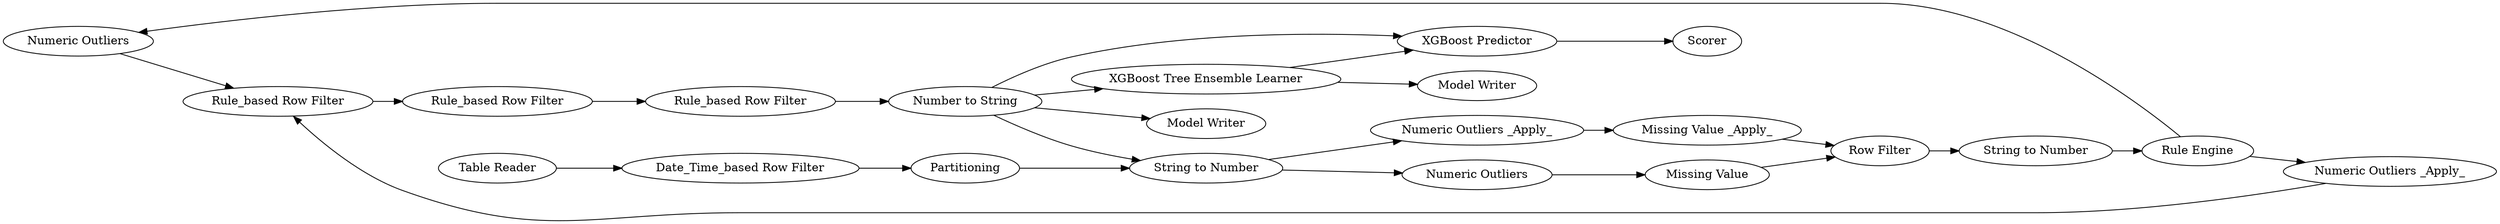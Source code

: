 digraph {
	159 -> 13
	13 -> 230
	237 -> 229
	229 -> 162
	232 -> 229
	161 -> 159
	1214 -> 1216
	234 -> 1213
	1164 -> 219
	161 -> 236
	1213 -> 1217
	162 -> 161
	227 -> 235
	235 -> 237
	219 -> 227
	236 -> 13
	234 -> 1214
	227 -> 164
	234 -> 227
	230 -> 231
	231 -> 234
	234 -> 1218
	1213 -> 1214
	164 -> 232
	1215 -> 1164
	231 [label="Rule_based Row Filter"]
	227 [label="String to Number"]
	1164 [label="Date_Time_based Row Filter"]
	1218 [label="Model Writer"]
	230 [label="Rule_based Row Filter"]
	162 [label="String to Number"]
	1216 [label=Scorer]
	237 [label="Missing Value _Apply_"]
	236 [label="Numeric Outliers _Apply_"]
	161 [label="Rule Engine"]
	1217 [label="Model Writer"]
	164 [label="Numeric Outliers"]
	219 [label=Partitioning]
	159 [label="Numeric Outliers"]
	1213 [label="XGBoost Tree Ensemble Learner"]
	232 [label="Missing Value"]
	229 [label="Row Filter"]
	13 [label="Rule_based Row Filter"]
	1214 [label="XGBoost Predictor"]
	235 [label="Numeric Outliers _Apply_"]
	1215 [label="Table Reader"]
	234 [label="Number to String"]
	rankdir=LR
}
